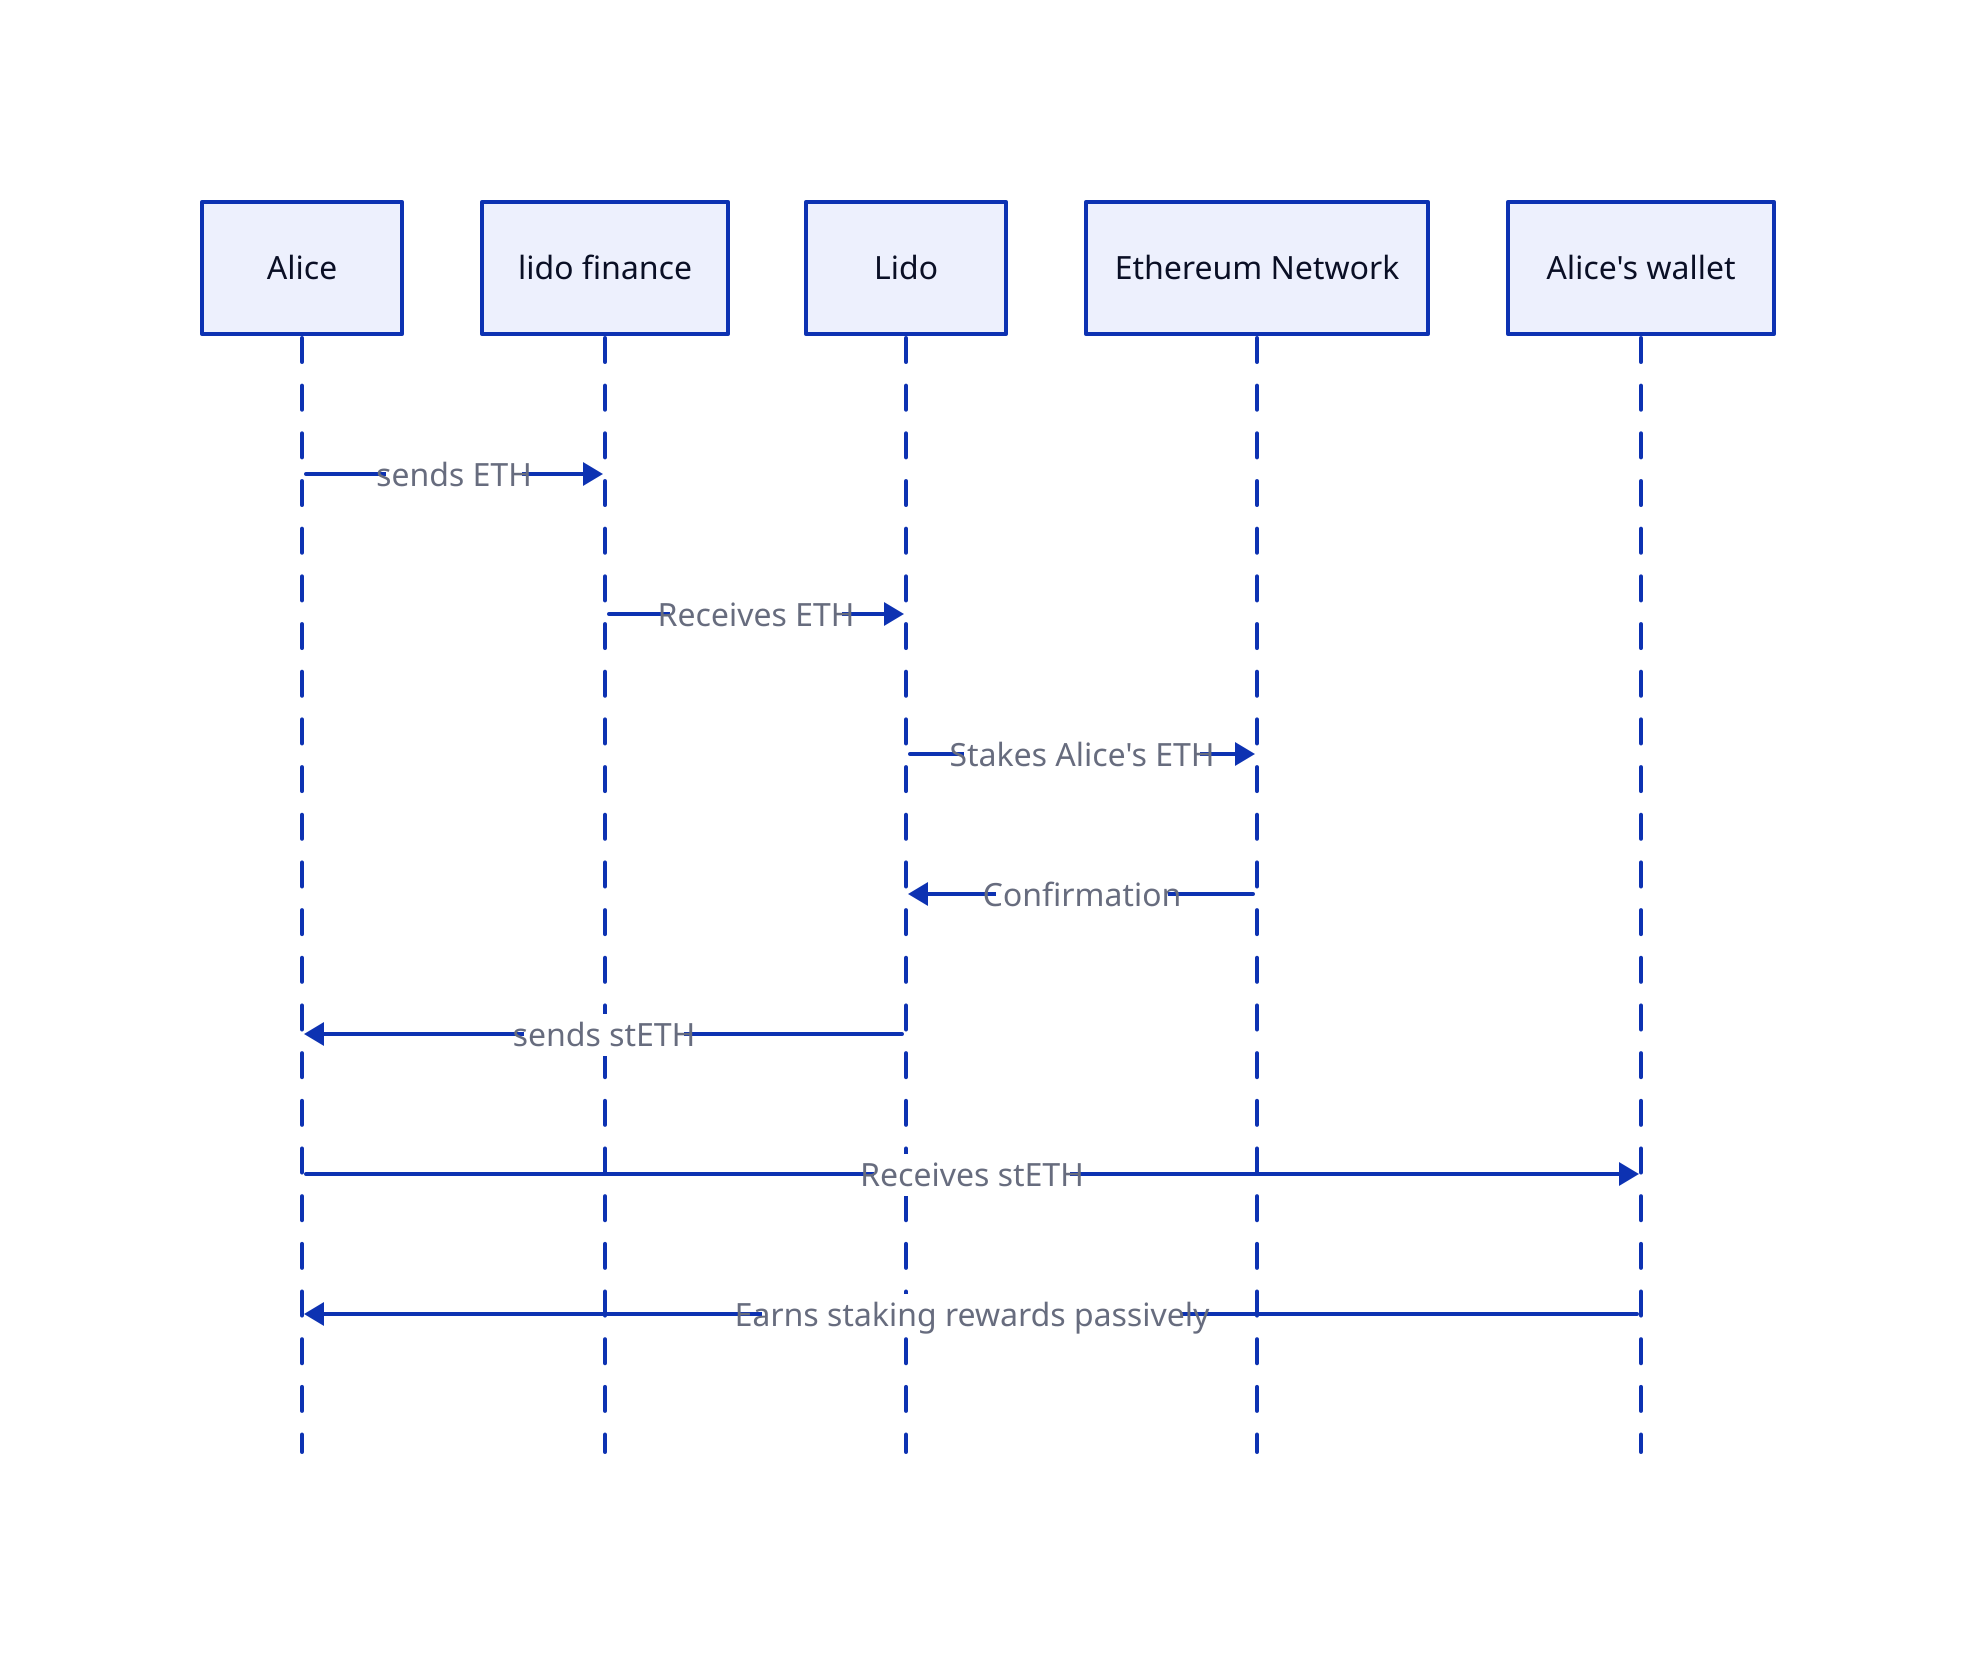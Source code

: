 shape: sequence_diagram
# Liquid Staking: Earn staking rewards without locking your tokens.
Alice -> lido finance : sends ETH
Lido Finance -> Lido: Receives ETH
Lido -> Ethereum Network: Stakes Alice's ETH
Ethereum Network --> Lido: Confirmation
lido -> Alice : sends stETH
Alice -> Alice's wallet : Receives stETH
Alice's Wallet -> Alice: Earns staking rewards passively